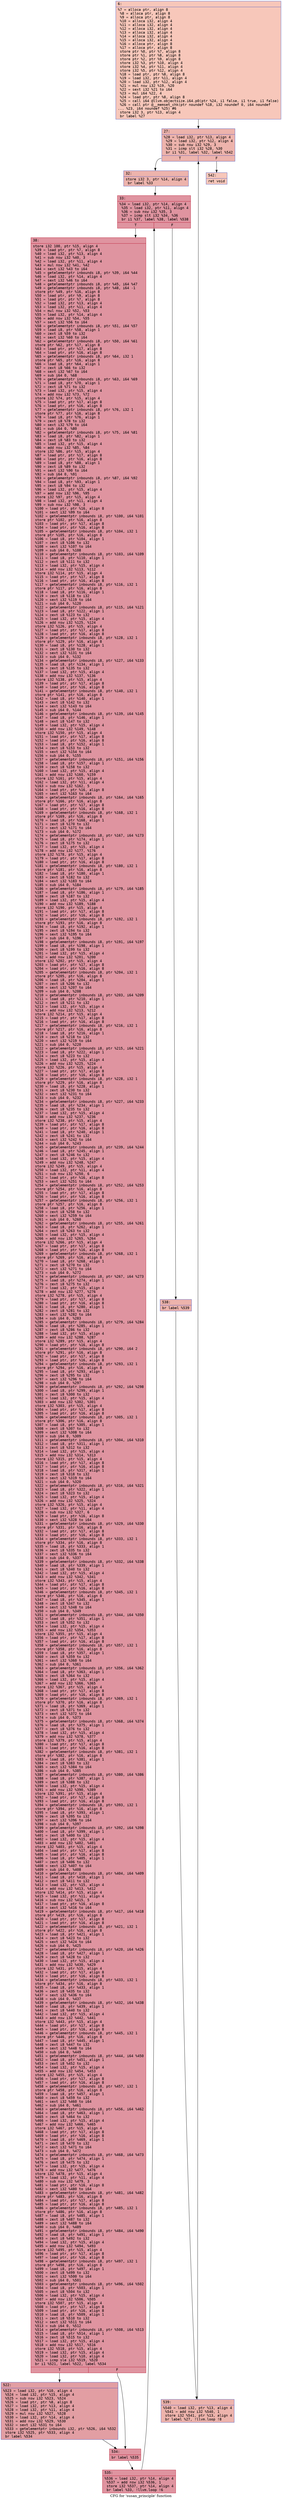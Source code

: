 digraph "CFG for 'susan_principle' function" {
	label="CFG for 'susan_principle' function";

	Node0x600002bc34d0 [shape=record,color="#3d50c3ff", style=filled, fillcolor="#ec7f6370" fontname="Courier",label="{6:\l|  %7 = alloca ptr, align 8\l  %8 = alloca ptr, align 8\l  %9 = alloca ptr, align 8\l  %10 = alloca i32, align 4\l  %11 = alloca i32, align 4\l  %12 = alloca i32, align 4\l  %13 = alloca i32, align 4\l  %14 = alloca i32, align 4\l  %15 = alloca i32, align 4\l  %16 = alloca ptr, align 8\l  %17 = alloca ptr, align 8\l  store ptr %0, ptr %7, align 8\l  store ptr %1, ptr %8, align 8\l  store ptr %2, ptr %9, align 8\l  store i32 %3, ptr %10, align 4\l  store i32 %4, ptr %11, align 4\l  store i32 %5, ptr %12, align 4\l  %18 = load ptr, ptr %8, align 8\l  %19 = load i32, ptr %11, align 4\l  %20 = load i32, ptr %12, align 4\l  %21 = mul nsw i32 %19, %20\l  %22 = sext i32 %21 to i64\l  %23 = mul i64 %22, 4\l  %24 = load ptr, ptr %8, align 8\l  %25 = call i64 @llvm.objectsize.i64.p0(ptr %24, i1 false, i1 true, i1 false)\l  %26 = call ptr @__memset_chk(ptr noundef %18, i32 noundef 0, i64 noundef\l... %23, i64 noundef %25) #6\l  store i32 3, ptr %13, align 4\l  br label %27\l}"];
	Node0x600002bc34d0 -> Node0x600002bc3520[tooltip="6 -> 27\nProbability 100.00%" ];
	Node0x600002bc3520 [shape=record,color="#3d50c3ff", style=filled, fillcolor="#d6524470" fontname="Courier",label="{27:\l|  %28 = load i32, ptr %13, align 4\l  %29 = load i32, ptr %12, align 4\l  %30 = sub nsw i32 %29, 3\l  %31 = icmp slt i32 %28, %30\l  br i1 %31, label %32, label %542\l|{<s0>T|<s1>F}}"];
	Node0x600002bc3520:s0 -> Node0x600002bc3570[tooltip="27 -> 32\nProbability 96.88%" ];
	Node0x600002bc3520:s1 -> Node0x600002bc37f0[tooltip="27 -> 542\nProbability 3.12%" ];
	Node0x600002bc3570 [shape=record,color="#3d50c3ff", style=filled, fillcolor="#d6524470" fontname="Courier",label="{32:\l|  store i32 3, ptr %14, align 4\l  br label %33\l}"];
	Node0x600002bc3570 -> Node0x600002bc35c0[tooltip="32 -> 33\nProbability 100.00%" ];
	Node0x600002bc35c0 [shape=record,color="#b70d28ff", style=filled, fillcolor="#b70d2870" fontname="Courier",label="{33:\l|  %34 = load i32, ptr %14, align 4\l  %35 = load i32, ptr %11, align 4\l  %36 = sub nsw i32 %35, 3\l  %37 = icmp slt i32 %34, %36\l  br i1 %37, label %38, label %538\l|{<s0>T|<s1>F}}"];
	Node0x600002bc35c0:s0 -> Node0x600002bc3610[tooltip="33 -> 38\nProbability 96.88%" ];
	Node0x600002bc35c0:s1 -> Node0x600002bc3750[tooltip="33 -> 538\nProbability 3.12%" ];
	Node0x600002bc3610 [shape=record,color="#b70d28ff", style=filled, fillcolor="#b70d2870" fontname="Courier",label="{38:\l|  store i32 100, ptr %15, align 4\l  %39 = load ptr, ptr %7, align 8\l  %40 = load i32, ptr %13, align 4\l  %41 = sub nsw i32 %40, 3\l  %42 = load i32, ptr %11, align 4\l  %43 = mul nsw i32 %41, %42\l  %44 = sext i32 %43 to i64\l  %45 = getelementptr inbounds i8, ptr %39, i64 %44\l  %46 = load i32, ptr %14, align 4\l  %47 = sext i32 %46 to i64\l  %48 = getelementptr inbounds i8, ptr %45, i64 %47\l  %49 = getelementptr inbounds i8, ptr %48, i64 -1\l  store ptr %49, ptr %16, align 8\l  %50 = load ptr, ptr %9, align 8\l  %51 = load ptr, ptr %7, align 8\l  %52 = load i32, ptr %13, align 4\l  %53 = load i32, ptr %11, align 4\l  %54 = mul nsw i32 %52, %53\l  %55 = load i32, ptr %14, align 4\l  %56 = add nsw i32 %54, %55\l  %57 = sext i32 %56 to i64\l  %58 = getelementptr inbounds i8, ptr %51, i64 %57\l  %59 = load i8, ptr %58, align 1\l  %60 = zext i8 %59 to i32\l  %61 = sext i32 %60 to i64\l  %62 = getelementptr inbounds i8, ptr %50, i64 %61\l  store ptr %62, ptr %17, align 8\l  %63 = load ptr, ptr %17, align 8\l  %64 = load ptr, ptr %16, align 8\l  %65 = getelementptr inbounds i8, ptr %64, i32 1\l  store ptr %65, ptr %16, align 8\l  %66 = load i8, ptr %64, align 1\l  %67 = zext i8 %66 to i32\l  %68 = sext i32 %67 to i64\l  %69 = sub i64 0, %68\l  %70 = getelementptr inbounds i8, ptr %63, i64 %69\l  %71 = load i8, ptr %70, align 1\l  %72 = zext i8 %71 to i32\l  %73 = load i32, ptr %15, align 4\l  %74 = add nsw i32 %73, %72\l  store i32 %74, ptr %15, align 4\l  %75 = load ptr, ptr %17, align 8\l  %76 = load ptr, ptr %16, align 8\l  %77 = getelementptr inbounds i8, ptr %76, i32 1\l  store ptr %77, ptr %16, align 8\l  %78 = load i8, ptr %76, align 1\l  %79 = zext i8 %78 to i32\l  %80 = sext i32 %79 to i64\l  %81 = sub i64 0, %80\l  %82 = getelementptr inbounds i8, ptr %75, i64 %81\l  %83 = load i8, ptr %82, align 1\l  %84 = zext i8 %83 to i32\l  %85 = load i32, ptr %15, align 4\l  %86 = add nsw i32 %85, %84\l  store i32 %86, ptr %15, align 4\l  %87 = load ptr, ptr %17, align 8\l  %88 = load ptr, ptr %16, align 8\l  %89 = load i8, ptr %88, align 1\l  %90 = zext i8 %89 to i32\l  %91 = sext i32 %90 to i64\l  %92 = sub i64 0, %91\l  %93 = getelementptr inbounds i8, ptr %87, i64 %92\l  %94 = load i8, ptr %93, align 1\l  %95 = zext i8 %94 to i32\l  %96 = load i32, ptr %15, align 4\l  %97 = add nsw i32 %96, %95\l  store i32 %97, ptr %15, align 4\l  %98 = load i32, ptr %11, align 4\l  %99 = sub nsw i32 %98, 3\l  %100 = load ptr, ptr %16, align 8\l  %101 = sext i32 %99 to i64\l  %102 = getelementptr inbounds i8, ptr %100, i64 %101\l  store ptr %102, ptr %16, align 8\l  %103 = load ptr, ptr %17, align 8\l  %104 = load ptr, ptr %16, align 8\l  %105 = getelementptr inbounds i8, ptr %104, i32 1\l  store ptr %105, ptr %16, align 8\l  %106 = load i8, ptr %104, align 1\l  %107 = zext i8 %106 to i32\l  %108 = sext i32 %107 to i64\l  %109 = sub i64 0, %108\l  %110 = getelementptr inbounds i8, ptr %103, i64 %109\l  %111 = load i8, ptr %110, align 1\l  %112 = zext i8 %111 to i32\l  %113 = load i32, ptr %15, align 4\l  %114 = add nsw i32 %113, %112\l  store i32 %114, ptr %15, align 4\l  %115 = load ptr, ptr %17, align 8\l  %116 = load ptr, ptr %16, align 8\l  %117 = getelementptr inbounds i8, ptr %116, i32 1\l  store ptr %117, ptr %16, align 8\l  %118 = load i8, ptr %116, align 1\l  %119 = zext i8 %118 to i32\l  %120 = sext i32 %119 to i64\l  %121 = sub i64 0, %120\l  %122 = getelementptr inbounds i8, ptr %115, i64 %121\l  %123 = load i8, ptr %122, align 1\l  %124 = zext i8 %123 to i32\l  %125 = load i32, ptr %15, align 4\l  %126 = add nsw i32 %125, %124\l  store i32 %126, ptr %15, align 4\l  %127 = load ptr, ptr %17, align 8\l  %128 = load ptr, ptr %16, align 8\l  %129 = getelementptr inbounds i8, ptr %128, i32 1\l  store ptr %129, ptr %16, align 8\l  %130 = load i8, ptr %128, align 1\l  %131 = zext i8 %130 to i32\l  %132 = sext i32 %131 to i64\l  %133 = sub i64 0, %132\l  %134 = getelementptr inbounds i8, ptr %127, i64 %133\l  %135 = load i8, ptr %134, align 1\l  %136 = zext i8 %135 to i32\l  %137 = load i32, ptr %15, align 4\l  %138 = add nsw i32 %137, %136\l  store i32 %138, ptr %15, align 4\l  %139 = load ptr, ptr %17, align 8\l  %140 = load ptr, ptr %16, align 8\l  %141 = getelementptr inbounds i8, ptr %140, i32 1\l  store ptr %141, ptr %16, align 8\l  %142 = load i8, ptr %140, align 1\l  %143 = zext i8 %142 to i32\l  %144 = sext i32 %143 to i64\l  %145 = sub i64 0, %144\l  %146 = getelementptr inbounds i8, ptr %139, i64 %145\l  %147 = load i8, ptr %146, align 1\l  %148 = zext i8 %147 to i32\l  %149 = load i32, ptr %15, align 4\l  %150 = add nsw i32 %149, %148\l  store i32 %150, ptr %15, align 4\l  %151 = load ptr, ptr %17, align 8\l  %152 = load ptr, ptr %16, align 8\l  %153 = load i8, ptr %152, align 1\l  %154 = zext i8 %153 to i32\l  %155 = sext i32 %154 to i64\l  %156 = sub i64 0, %155\l  %157 = getelementptr inbounds i8, ptr %151, i64 %156\l  %158 = load i8, ptr %157, align 1\l  %159 = zext i8 %158 to i32\l  %160 = load i32, ptr %15, align 4\l  %161 = add nsw i32 %160, %159\l  store i32 %161, ptr %15, align 4\l  %162 = load i32, ptr %11, align 4\l  %163 = sub nsw i32 %162, 5\l  %164 = load ptr, ptr %16, align 8\l  %165 = sext i32 %163 to i64\l  %166 = getelementptr inbounds i8, ptr %164, i64 %165\l  store ptr %166, ptr %16, align 8\l  %167 = load ptr, ptr %17, align 8\l  %168 = load ptr, ptr %16, align 8\l  %169 = getelementptr inbounds i8, ptr %168, i32 1\l  store ptr %169, ptr %16, align 8\l  %170 = load i8, ptr %168, align 1\l  %171 = zext i8 %170 to i32\l  %172 = sext i32 %171 to i64\l  %173 = sub i64 0, %172\l  %174 = getelementptr inbounds i8, ptr %167, i64 %173\l  %175 = load i8, ptr %174, align 1\l  %176 = zext i8 %175 to i32\l  %177 = load i32, ptr %15, align 4\l  %178 = add nsw i32 %177, %176\l  store i32 %178, ptr %15, align 4\l  %179 = load ptr, ptr %17, align 8\l  %180 = load ptr, ptr %16, align 8\l  %181 = getelementptr inbounds i8, ptr %180, i32 1\l  store ptr %181, ptr %16, align 8\l  %182 = load i8, ptr %180, align 1\l  %183 = zext i8 %182 to i32\l  %184 = sext i32 %183 to i64\l  %185 = sub i64 0, %184\l  %186 = getelementptr inbounds i8, ptr %179, i64 %185\l  %187 = load i8, ptr %186, align 1\l  %188 = zext i8 %187 to i32\l  %189 = load i32, ptr %15, align 4\l  %190 = add nsw i32 %189, %188\l  store i32 %190, ptr %15, align 4\l  %191 = load ptr, ptr %17, align 8\l  %192 = load ptr, ptr %16, align 8\l  %193 = getelementptr inbounds i8, ptr %192, i32 1\l  store ptr %193, ptr %16, align 8\l  %194 = load i8, ptr %192, align 1\l  %195 = zext i8 %194 to i32\l  %196 = sext i32 %195 to i64\l  %197 = sub i64 0, %196\l  %198 = getelementptr inbounds i8, ptr %191, i64 %197\l  %199 = load i8, ptr %198, align 1\l  %200 = zext i8 %199 to i32\l  %201 = load i32, ptr %15, align 4\l  %202 = add nsw i32 %201, %200\l  store i32 %202, ptr %15, align 4\l  %203 = load ptr, ptr %17, align 8\l  %204 = load ptr, ptr %16, align 8\l  %205 = getelementptr inbounds i8, ptr %204, i32 1\l  store ptr %205, ptr %16, align 8\l  %206 = load i8, ptr %204, align 1\l  %207 = zext i8 %206 to i32\l  %208 = sext i32 %207 to i64\l  %209 = sub i64 0, %208\l  %210 = getelementptr inbounds i8, ptr %203, i64 %209\l  %211 = load i8, ptr %210, align 1\l  %212 = zext i8 %211 to i32\l  %213 = load i32, ptr %15, align 4\l  %214 = add nsw i32 %213, %212\l  store i32 %214, ptr %15, align 4\l  %215 = load ptr, ptr %17, align 8\l  %216 = load ptr, ptr %16, align 8\l  %217 = getelementptr inbounds i8, ptr %216, i32 1\l  store ptr %217, ptr %16, align 8\l  %218 = load i8, ptr %216, align 1\l  %219 = zext i8 %218 to i32\l  %220 = sext i32 %219 to i64\l  %221 = sub i64 0, %220\l  %222 = getelementptr inbounds i8, ptr %215, i64 %221\l  %223 = load i8, ptr %222, align 1\l  %224 = zext i8 %223 to i32\l  %225 = load i32, ptr %15, align 4\l  %226 = add nsw i32 %225, %224\l  store i32 %226, ptr %15, align 4\l  %227 = load ptr, ptr %17, align 8\l  %228 = load ptr, ptr %16, align 8\l  %229 = getelementptr inbounds i8, ptr %228, i32 1\l  store ptr %229, ptr %16, align 8\l  %230 = load i8, ptr %228, align 1\l  %231 = zext i8 %230 to i32\l  %232 = sext i32 %231 to i64\l  %233 = sub i64 0, %232\l  %234 = getelementptr inbounds i8, ptr %227, i64 %233\l  %235 = load i8, ptr %234, align 1\l  %236 = zext i8 %235 to i32\l  %237 = load i32, ptr %15, align 4\l  %238 = add nsw i32 %237, %236\l  store i32 %238, ptr %15, align 4\l  %239 = load ptr, ptr %17, align 8\l  %240 = load ptr, ptr %16, align 8\l  %241 = load i8, ptr %240, align 1\l  %242 = zext i8 %241 to i32\l  %243 = sext i32 %242 to i64\l  %244 = sub i64 0, %243\l  %245 = getelementptr inbounds i8, ptr %239, i64 %244\l  %246 = load i8, ptr %245, align 1\l  %247 = zext i8 %246 to i32\l  %248 = load i32, ptr %15, align 4\l  %249 = add nsw i32 %248, %247\l  store i32 %249, ptr %15, align 4\l  %250 = load i32, ptr %11, align 4\l  %251 = sub nsw i32 %250, 6\l  %252 = load ptr, ptr %16, align 8\l  %253 = sext i32 %251 to i64\l  %254 = getelementptr inbounds i8, ptr %252, i64 %253\l  store ptr %254, ptr %16, align 8\l  %255 = load ptr, ptr %17, align 8\l  %256 = load ptr, ptr %16, align 8\l  %257 = getelementptr inbounds i8, ptr %256, i32 1\l  store ptr %257, ptr %16, align 8\l  %258 = load i8, ptr %256, align 1\l  %259 = zext i8 %258 to i32\l  %260 = sext i32 %259 to i64\l  %261 = sub i64 0, %260\l  %262 = getelementptr inbounds i8, ptr %255, i64 %261\l  %263 = load i8, ptr %262, align 1\l  %264 = zext i8 %263 to i32\l  %265 = load i32, ptr %15, align 4\l  %266 = add nsw i32 %265, %264\l  store i32 %266, ptr %15, align 4\l  %267 = load ptr, ptr %17, align 8\l  %268 = load ptr, ptr %16, align 8\l  %269 = getelementptr inbounds i8, ptr %268, i32 1\l  store ptr %269, ptr %16, align 8\l  %270 = load i8, ptr %268, align 1\l  %271 = zext i8 %270 to i32\l  %272 = sext i32 %271 to i64\l  %273 = sub i64 0, %272\l  %274 = getelementptr inbounds i8, ptr %267, i64 %273\l  %275 = load i8, ptr %274, align 1\l  %276 = zext i8 %275 to i32\l  %277 = load i32, ptr %15, align 4\l  %278 = add nsw i32 %277, %276\l  store i32 %278, ptr %15, align 4\l  %279 = load ptr, ptr %17, align 8\l  %280 = load ptr, ptr %16, align 8\l  %281 = load i8, ptr %280, align 1\l  %282 = zext i8 %281 to i32\l  %283 = sext i32 %282 to i64\l  %284 = sub i64 0, %283\l  %285 = getelementptr inbounds i8, ptr %279, i64 %284\l  %286 = load i8, ptr %285, align 1\l  %287 = zext i8 %286 to i32\l  %288 = load i32, ptr %15, align 4\l  %289 = add nsw i32 %288, %287\l  store i32 %289, ptr %15, align 4\l  %290 = load ptr, ptr %16, align 8\l  %291 = getelementptr inbounds i8, ptr %290, i64 2\l  store ptr %291, ptr %16, align 8\l  %292 = load ptr, ptr %17, align 8\l  %293 = load ptr, ptr %16, align 8\l  %294 = getelementptr inbounds i8, ptr %293, i32 1\l  store ptr %294, ptr %16, align 8\l  %295 = load i8, ptr %293, align 1\l  %296 = zext i8 %295 to i32\l  %297 = sext i32 %296 to i64\l  %298 = sub i64 0, %297\l  %299 = getelementptr inbounds i8, ptr %292, i64 %298\l  %300 = load i8, ptr %299, align 1\l  %301 = zext i8 %300 to i32\l  %302 = load i32, ptr %15, align 4\l  %303 = add nsw i32 %302, %301\l  store i32 %303, ptr %15, align 4\l  %304 = load ptr, ptr %17, align 8\l  %305 = load ptr, ptr %16, align 8\l  %306 = getelementptr inbounds i8, ptr %305, i32 1\l  store ptr %306, ptr %16, align 8\l  %307 = load i8, ptr %305, align 1\l  %308 = zext i8 %307 to i32\l  %309 = sext i32 %308 to i64\l  %310 = sub i64 0, %309\l  %311 = getelementptr inbounds i8, ptr %304, i64 %310\l  %312 = load i8, ptr %311, align 1\l  %313 = zext i8 %312 to i32\l  %314 = load i32, ptr %15, align 4\l  %315 = add nsw i32 %314, %313\l  store i32 %315, ptr %15, align 4\l  %316 = load ptr, ptr %17, align 8\l  %317 = load ptr, ptr %16, align 8\l  %318 = load i8, ptr %317, align 1\l  %319 = zext i8 %318 to i32\l  %320 = sext i32 %319 to i64\l  %321 = sub i64 0, %320\l  %322 = getelementptr inbounds i8, ptr %316, i64 %321\l  %323 = load i8, ptr %322, align 1\l  %324 = zext i8 %323 to i32\l  %325 = load i32, ptr %15, align 4\l  %326 = add nsw i32 %325, %324\l  store i32 %326, ptr %15, align 4\l  %327 = load i32, ptr %11, align 4\l  %328 = sub nsw i32 %327, 6\l  %329 = load ptr, ptr %16, align 8\l  %330 = sext i32 %328 to i64\l  %331 = getelementptr inbounds i8, ptr %329, i64 %330\l  store ptr %331, ptr %16, align 8\l  %332 = load ptr, ptr %17, align 8\l  %333 = load ptr, ptr %16, align 8\l  %334 = getelementptr inbounds i8, ptr %333, i32 1\l  store ptr %334, ptr %16, align 8\l  %335 = load i8, ptr %333, align 1\l  %336 = zext i8 %335 to i32\l  %337 = sext i32 %336 to i64\l  %338 = sub i64 0, %337\l  %339 = getelementptr inbounds i8, ptr %332, i64 %338\l  %340 = load i8, ptr %339, align 1\l  %341 = zext i8 %340 to i32\l  %342 = load i32, ptr %15, align 4\l  %343 = add nsw i32 %342, %341\l  store i32 %343, ptr %15, align 4\l  %344 = load ptr, ptr %17, align 8\l  %345 = load ptr, ptr %16, align 8\l  %346 = getelementptr inbounds i8, ptr %345, i32 1\l  store ptr %346, ptr %16, align 8\l  %347 = load i8, ptr %345, align 1\l  %348 = zext i8 %347 to i32\l  %349 = sext i32 %348 to i64\l  %350 = sub i64 0, %349\l  %351 = getelementptr inbounds i8, ptr %344, i64 %350\l  %352 = load i8, ptr %351, align 1\l  %353 = zext i8 %352 to i32\l  %354 = load i32, ptr %15, align 4\l  %355 = add nsw i32 %354, %353\l  store i32 %355, ptr %15, align 4\l  %356 = load ptr, ptr %17, align 8\l  %357 = load ptr, ptr %16, align 8\l  %358 = getelementptr inbounds i8, ptr %357, i32 1\l  store ptr %358, ptr %16, align 8\l  %359 = load i8, ptr %357, align 1\l  %360 = zext i8 %359 to i32\l  %361 = sext i32 %360 to i64\l  %362 = sub i64 0, %361\l  %363 = getelementptr inbounds i8, ptr %356, i64 %362\l  %364 = load i8, ptr %363, align 1\l  %365 = zext i8 %364 to i32\l  %366 = load i32, ptr %15, align 4\l  %367 = add nsw i32 %366, %365\l  store i32 %367, ptr %15, align 4\l  %368 = load ptr, ptr %17, align 8\l  %369 = load ptr, ptr %16, align 8\l  %370 = getelementptr inbounds i8, ptr %369, i32 1\l  store ptr %370, ptr %16, align 8\l  %371 = load i8, ptr %369, align 1\l  %372 = zext i8 %371 to i32\l  %373 = sext i32 %372 to i64\l  %374 = sub i64 0, %373\l  %375 = getelementptr inbounds i8, ptr %368, i64 %374\l  %376 = load i8, ptr %375, align 1\l  %377 = zext i8 %376 to i32\l  %378 = load i32, ptr %15, align 4\l  %379 = add nsw i32 %378, %377\l  store i32 %379, ptr %15, align 4\l  %380 = load ptr, ptr %17, align 8\l  %381 = load ptr, ptr %16, align 8\l  %382 = getelementptr inbounds i8, ptr %381, i32 1\l  store ptr %382, ptr %16, align 8\l  %383 = load i8, ptr %381, align 1\l  %384 = zext i8 %383 to i32\l  %385 = sext i32 %384 to i64\l  %386 = sub i64 0, %385\l  %387 = getelementptr inbounds i8, ptr %380, i64 %386\l  %388 = load i8, ptr %387, align 1\l  %389 = zext i8 %388 to i32\l  %390 = load i32, ptr %15, align 4\l  %391 = add nsw i32 %390, %389\l  store i32 %391, ptr %15, align 4\l  %392 = load ptr, ptr %17, align 8\l  %393 = load ptr, ptr %16, align 8\l  %394 = getelementptr inbounds i8, ptr %393, i32 1\l  store ptr %394, ptr %16, align 8\l  %395 = load i8, ptr %393, align 1\l  %396 = zext i8 %395 to i32\l  %397 = sext i32 %396 to i64\l  %398 = sub i64 0, %397\l  %399 = getelementptr inbounds i8, ptr %392, i64 %398\l  %400 = load i8, ptr %399, align 1\l  %401 = zext i8 %400 to i32\l  %402 = load i32, ptr %15, align 4\l  %403 = add nsw i32 %402, %401\l  store i32 %403, ptr %15, align 4\l  %404 = load ptr, ptr %17, align 8\l  %405 = load ptr, ptr %16, align 8\l  %406 = load i8, ptr %405, align 1\l  %407 = zext i8 %406 to i32\l  %408 = sext i32 %407 to i64\l  %409 = sub i64 0, %408\l  %410 = getelementptr inbounds i8, ptr %404, i64 %409\l  %411 = load i8, ptr %410, align 1\l  %412 = zext i8 %411 to i32\l  %413 = load i32, ptr %15, align 4\l  %414 = add nsw i32 %413, %412\l  store i32 %414, ptr %15, align 4\l  %415 = load i32, ptr %11, align 4\l  %416 = sub nsw i32 %415, 5\l  %417 = load ptr, ptr %16, align 8\l  %418 = sext i32 %416 to i64\l  %419 = getelementptr inbounds i8, ptr %417, i64 %418\l  store ptr %419, ptr %16, align 8\l  %420 = load ptr, ptr %17, align 8\l  %421 = load ptr, ptr %16, align 8\l  %422 = getelementptr inbounds i8, ptr %421, i32 1\l  store ptr %422, ptr %16, align 8\l  %423 = load i8, ptr %421, align 1\l  %424 = zext i8 %423 to i32\l  %425 = sext i32 %424 to i64\l  %426 = sub i64 0, %425\l  %427 = getelementptr inbounds i8, ptr %420, i64 %426\l  %428 = load i8, ptr %427, align 1\l  %429 = zext i8 %428 to i32\l  %430 = load i32, ptr %15, align 4\l  %431 = add nsw i32 %430, %429\l  store i32 %431, ptr %15, align 4\l  %432 = load ptr, ptr %17, align 8\l  %433 = load ptr, ptr %16, align 8\l  %434 = getelementptr inbounds i8, ptr %433, i32 1\l  store ptr %434, ptr %16, align 8\l  %435 = load i8, ptr %433, align 1\l  %436 = zext i8 %435 to i32\l  %437 = sext i32 %436 to i64\l  %438 = sub i64 0, %437\l  %439 = getelementptr inbounds i8, ptr %432, i64 %438\l  %440 = load i8, ptr %439, align 1\l  %441 = zext i8 %440 to i32\l  %442 = load i32, ptr %15, align 4\l  %443 = add nsw i32 %442, %441\l  store i32 %443, ptr %15, align 4\l  %444 = load ptr, ptr %17, align 8\l  %445 = load ptr, ptr %16, align 8\l  %446 = getelementptr inbounds i8, ptr %445, i32 1\l  store ptr %446, ptr %16, align 8\l  %447 = load i8, ptr %445, align 1\l  %448 = zext i8 %447 to i32\l  %449 = sext i32 %448 to i64\l  %450 = sub i64 0, %449\l  %451 = getelementptr inbounds i8, ptr %444, i64 %450\l  %452 = load i8, ptr %451, align 1\l  %453 = zext i8 %452 to i32\l  %454 = load i32, ptr %15, align 4\l  %455 = add nsw i32 %454, %453\l  store i32 %455, ptr %15, align 4\l  %456 = load ptr, ptr %17, align 8\l  %457 = load ptr, ptr %16, align 8\l  %458 = getelementptr inbounds i8, ptr %457, i32 1\l  store ptr %458, ptr %16, align 8\l  %459 = load i8, ptr %457, align 1\l  %460 = zext i8 %459 to i32\l  %461 = sext i32 %460 to i64\l  %462 = sub i64 0, %461\l  %463 = getelementptr inbounds i8, ptr %456, i64 %462\l  %464 = load i8, ptr %463, align 1\l  %465 = zext i8 %464 to i32\l  %466 = load i32, ptr %15, align 4\l  %467 = add nsw i32 %466, %465\l  store i32 %467, ptr %15, align 4\l  %468 = load ptr, ptr %17, align 8\l  %469 = load ptr, ptr %16, align 8\l  %470 = load i8, ptr %469, align 1\l  %471 = zext i8 %470 to i32\l  %472 = sext i32 %471 to i64\l  %473 = sub i64 0, %472\l  %474 = getelementptr inbounds i8, ptr %468, i64 %473\l  %475 = load i8, ptr %474, align 1\l  %476 = zext i8 %475 to i32\l  %477 = load i32, ptr %15, align 4\l  %478 = add nsw i32 %477, %476\l  store i32 %478, ptr %15, align 4\l  %479 = load i32, ptr %11, align 4\l  %480 = sub nsw i32 %479, 3\l  %481 = load ptr, ptr %16, align 8\l  %482 = sext i32 %480 to i64\l  %483 = getelementptr inbounds i8, ptr %481, i64 %482\l  store ptr %483, ptr %16, align 8\l  %484 = load ptr, ptr %17, align 8\l  %485 = load ptr, ptr %16, align 8\l  %486 = getelementptr inbounds i8, ptr %485, i32 1\l  store ptr %486, ptr %16, align 8\l  %487 = load i8, ptr %485, align 1\l  %488 = zext i8 %487 to i32\l  %489 = sext i32 %488 to i64\l  %490 = sub i64 0, %489\l  %491 = getelementptr inbounds i8, ptr %484, i64 %490\l  %492 = load i8, ptr %491, align 1\l  %493 = zext i8 %492 to i32\l  %494 = load i32, ptr %15, align 4\l  %495 = add nsw i32 %494, %493\l  store i32 %495, ptr %15, align 4\l  %496 = load ptr, ptr %17, align 8\l  %497 = load ptr, ptr %16, align 8\l  %498 = getelementptr inbounds i8, ptr %497, i32 1\l  store ptr %498, ptr %16, align 8\l  %499 = load i8, ptr %497, align 1\l  %500 = zext i8 %499 to i32\l  %501 = sext i32 %500 to i64\l  %502 = sub i64 0, %501\l  %503 = getelementptr inbounds i8, ptr %496, i64 %502\l  %504 = load i8, ptr %503, align 1\l  %505 = zext i8 %504 to i32\l  %506 = load i32, ptr %15, align 4\l  %507 = add nsw i32 %506, %505\l  store i32 %507, ptr %15, align 4\l  %508 = load ptr, ptr %17, align 8\l  %509 = load ptr, ptr %16, align 8\l  %510 = load i8, ptr %509, align 1\l  %511 = zext i8 %510 to i32\l  %512 = sext i32 %511 to i64\l  %513 = sub i64 0, %512\l  %514 = getelementptr inbounds i8, ptr %508, i64 %513\l  %515 = load i8, ptr %514, align 1\l  %516 = zext i8 %515 to i32\l  %517 = load i32, ptr %15, align 4\l  %518 = add nsw i32 %517, %516\l  store i32 %518, ptr %15, align 4\l  %519 = load i32, ptr %15, align 4\l  %520 = load i32, ptr %10, align 4\l  %521 = icmp sle i32 %519, %520\l  br i1 %521, label %522, label %534\l|{<s0>T|<s1>F}}"];
	Node0x600002bc3610:s0 -> Node0x600002bc3660[tooltip="38 -> 522\nProbability 50.00%" ];
	Node0x600002bc3610:s1 -> Node0x600002bc36b0[tooltip="38 -> 534\nProbability 50.00%" ];
	Node0x600002bc3660 [shape=record,color="#3d50c3ff", style=filled, fillcolor="#be242e70" fontname="Courier",label="{522:\l|  %523 = load i32, ptr %10, align 4\l  %524 = load i32, ptr %15, align 4\l  %525 = sub nsw i32 %523, %524\l  %526 = load ptr, ptr %8, align 8\l  %527 = load i32, ptr %13, align 4\l  %528 = load i32, ptr %11, align 4\l  %529 = mul nsw i32 %527, %528\l  %530 = load i32, ptr %14, align 4\l  %531 = add nsw i32 %529, %530\l  %532 = sext i32 %531 to i64\l  %533 = getelementptr inbounds i32, ptr %526, i64 %532\l  store i32 %525, ptr %533, align 4\l  br label %534\l}"];
	Node0x600002bc3660 -> Node0x600002bc36b0[tooltip="522 -> 534\nProbability 100.00%" ];
	Node0x600002bc36b0 [shape=record,color="#b70d28ff", style=filled, fillcolor="#b70d2870" fontname="Courier",label="{534:\l|  br label %535\l}"];
	Node0x600002bc36b0 -> Node0x600002bc3700[tooltip="534 -> 535\nProbability 100.00%" ];
	Node0x600002bc3700 [shape=record,color="#b70d28ff", style=filled, fillcolor="#b70d2870" fontname="Courier",label="{535:\l|  %536 = load i32, ptr %14, align 4\l  %537 = add nsw i32 %536, 1\l  store i32 %537, ptr %14, align 4\l  br label %33, !llvm.loop !6\l}"];
	Node0x600002bc3700 -> Node0x600002bc35c0[tooltip="535 -> 33\nProbability 100.00%" ];
	Node0x600002bc3750 [shape=record,color="#3d50c3ff", style=filled, fillcolor="#d6524470" fontname="Courier",label="{538:\l|  br label %539\l}"];
	Node0x600002bc3750 -> Node0x600002bc37a0[tooltip="538 -> 539\nProbability 100.00%" ];
	Node0x600002bc37a0 [shape=record,color="#3d50c3ff", style=filled, fillcolor="#d6524470" fontname="Courier",label="{539:\l|  %540 = load i32, ptr %13, align 4\l  %541 = add nsw i32 %540, 1\l  store i32 %541, ptr %13, align 4\l  br label %27, !llvm.loop !8\l}"];
	Node0x600002bc37a0 -> Node0x600002bc3520[tooltip="539 -> 27\nProbability 100.00%" ];
	Node0x600002bc37f0 [shape=record,color="#3d50c3ff", style=filled, fillcolor="#ec7f6370" fontname="Courier",label="{542:\l|  ret void\l}"];
}
